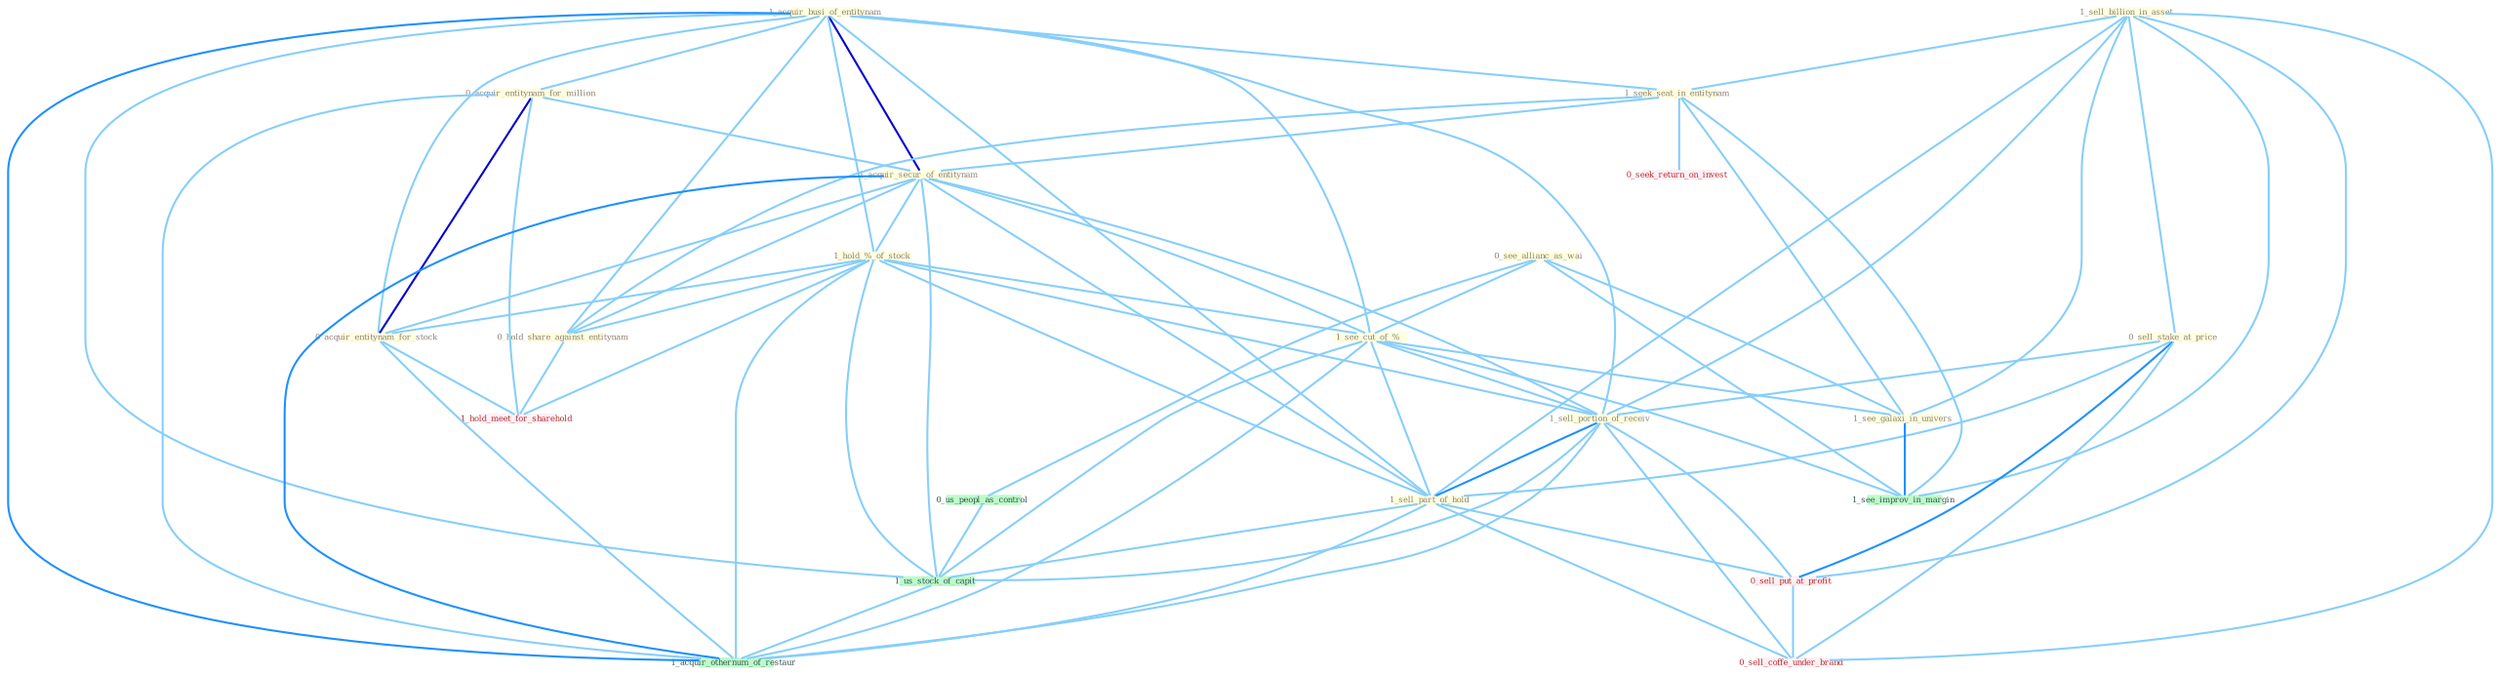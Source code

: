 Graph G{ 
    node
    [shape=polygon,style=filled,width=.5,height=.06,color="#BDFCC9",fixedsize=true,fontsize=4,
    fontcolor="#2f4f4f"];
    {node
    [color="#ffffe0", fontcolor="#8b7d6b"] "1_acquir_busi_of_entitynam " "0_acquir_entitynam_for_million " "0_see_allianc_as_wai " "1_sell_billion_in_asset " "1_seek_seat_in_entitynam " "1_acquir_secur_of_entitynam " "0_sell_stake_at_price " "1_hold_%_of_stock " "1_see_cut_of_% " "1_sell_portion_of_receiv " "1_sell_part_of_hold " "0_acquir_entitynam_for_stock " "1_see_galaxi_in_univers " "0_hold_share_against_entitynam "}
{node [color="#fff0f5", fontcolor="#b22222"] "0_sell_put_at_profit " "0_seek_return_on_invest " "0_sell_coffe_under_brand " "1_hold_meet_for_sharehold "}
edge [color="#B0E2FF"];

	"1_acquir_busi_of_entitynam " -- "0_acquir_entitynam_for_million " [w="1", color="#87cefa" ];
	"1_acquir_busi_of_entitynam " -- "1_seek_seat_in_entitynam " [w="1", color="#87cefa" ];
	"1_acquir_busi_of_entitynam " -- "1_acquir_secur_of_entitynam " [w="3", color="#0000cd" , len=0.6];
	"1_acquir_busi_of_entitynam " -- "1_hold_%_of_stock " [w="1", color="#87cefa" ];
	"1_acquir_busi_of_entitynam " -- "1_see_cut_of_% " [w="1", color="#87cefa" ];
	"1_acquir_busi_of_entitynam " -- "1_sell_portion_of_receiv " [w="1", color="#87cefa" ];
	"1_acquir_busi_of_entitynam " -- "1_sell_part_of_hold " [w="1", color="#87cefa" ];
	"1_acquir_busi_of_entitynam " -- "0_acquir_entitynam_for_stock " [w="1", color="#87cefa" ];
	"1_acquir_busi_of_entitynam " -- "0_hold_share_against_entitynam " [w="1", color="#87cefa" ];
	"1_acquir_busi_of_entitynam " -- "1_us_stock_of_capit " [w="1", color="#87cefa" ];
	"1_acquir_busi_of_entitynam " -- "1_acquir_othernum_of_restaur " [w="2", color="#1e90ff" , len=0.8];
	"0_acquir_entitynam_for_million " -- "1_acquir_secur_of_entitynam " [w="1", color="#87cefa" ];
	"0_acquir_entitynam_for_million " -- "0_acquir_entitynam_for_stock " [w="3", color="#0000cd" , len=0.6];
	"0_acquir_entitynam_for_million " -- "1_hold_meet_for_sharehold " [w="1", color="#87cefa" ];
	"0_acquir_entitynam_for_million " -- "1_acquir_othernum_of_restaur " [w="1", color="#87cefa" ];
	"0_see_allianc_as_wai " -- "1_see_cut_of_% " [w="1", color="#87cefa" ];
	"0_see_allianc_as_wai " -- "1_see_galaxi_in_univers " [w="1", color="#87cefa" ];
	"0_see_allianc_as_wai " -- "0_us_peopl_as_control " [w="1", color="#87cefa" ];
	"0_see_allianc_as_wai " -- "1_see_improv_in_margin " [w="1", color="#87cefa" ];
	"1_sell_billion_in_asset " -- "1_seek_seat_in_entitynam " [w="1", color="#87cefa" ];
	"1_sell_billion_in_asset " -- "0_sell_stake_at_price " [w="1", color="#87cefa" ];
	"1_sell_billion_in_asset " -- "1_sell_portion_of_receiv " [w="1", color="#87cefa" ];
	"1_sell_billion_in_asset " -- "1_sell_part_of_hold " [w="1", color="#87cefa" ];
	"1_sell_billion_in_asset " -- "1_see_galaxi_in_univers " [w="1", color="#87cefa" ];
	"1_sell_billion_in_asset " -- "0_sell_put_at_profit " [w="1", color="#87cefa" ];
	"1_sell_billion_in_asset " -- "1_see_improv_in_margin " [w="1", color="#87cefa" ];
	"1_sell_billion_in_asset " -- "0_sell_coffe_under_brand " [w="1", color="#87cefa" ];
	"1_seek_seat_in_entitynam " -- "1_acquir_secur_of_entitynam " [w="1", color="#87cefa" ];
	"1_seek_seat_in_entitynam " -- "1_see_galaxi_in_univers " [w="1", color="#87cefa" ];
	"1_seek_seat_in_entitynam " -- "0_hold_share_against_entitynam " [w="1", color="#87cefa" ];
	"1_seek_seat_in_entitynam " -- "0_seek_return_on_invest " [w="1", color="#87cefa" ];
	"1_seek_seat_in_entitynam " -- "1_see_improv_in_margin " [w="1", color="#87cefa" ];
	"1_acquir_secur_of_entitynam " -- "1_hold_%_of_stock " [w="1", color="#87cefa" ];
	"1_acquir_secur_of_entitynam " -- "1_see_cut_of_% " [w="1", color="#87cefa" ];
	"1_acquir_secur_of_entitynam " -- "1_sell_portion_of_receiv " [w="1", color="#87cefa" ];
	"1_acquir_secur_of_entitynam " -- "1_sell_part_of_hold " [w="1", color="#87cefa" ];
	"1_acquir_secur_of_entitynam " -- "0_acquir_entitynam_for_stock " [w="1", color="#87cefa" ];
	"1_acquir_secur_of_entitynam " -- "0_hold_share_against_entitynam " [w="1", color="#87cefa" ];
	"1_acquir_secur_of_entitynam " -- "1_us_stock_of_capit " [w="1", color="#87cefa" ];
	"1_acquir_secur_of_entitynam " -- "1_acquir_othernum_of_restaur " [w="2", color="#1e90ff" , len=0.8];
	"0_sell_stake_at_price " -- "1_sell_portion_of_receiv " [w="1", color="#87cefa" ];
	"0_sell_stake_at_price " -- "1_sell_part_of_hold " [w="1", color="#87cefa" ];
	"0_sell_stake_at_price " -- "0_sell_put_at_profit " [w="2", color="#1e90ff" , len=0.8];
	"0_sell_stake_at_price " -- "0_sell_coffe_under_brand " [w="1", color="#87cefa" ];
	"1_hold_%_of_stock " -- "1_see_cut_of_% " [w="1", color="#87cefa" ];
	"1_hold_%_of_stock " -- "1_sell_portion_of_receiv " [w="1", color="#87cefa" ];
	"1_hold_%_of_stock " -- "1_sell_part_of_hold " [w="1", color="#87cefa" ];
	"1_hold_%_of_stock " -- "0_acquir_entitynam_for_stock " [w="1", color="#87cefa" ];
	"1_hold_%_of_stock " -- "0_hold_share_against_entitynam " [w="1", color="#87cefa" ];
	"1_hold_%_of_stock " -- "1_us_stock_of_capit " [w="1", color="#87cefa" ];
	"1_hold_%_of_stock " -- "1_hold_meet_for_sharehold " [w="1", color="#87cefa" ];
	"1_hold_%_of_stock " -- "1_acquir_othernum_of_restaur " [w="1", color="#87cefa" ];
	"1_see_cut_of_% " -- "1_sell_portion_of_receiv " [w="1", color="#87cefa" ];
	"1_see_cut_of_% " -- "1_sell_part_of_hold " [w="1", color="#87cefa" ];
	"1_see_cut_of_% " -- "1_see_galaxi_in_univers " [w="1", color="#87cefa" ];
	"1_see_cut_of_% " -- "1_us_stock_of_capit " [w="1", color="#87cefa" ];
	"1_see_cut_of_% " -- "1_see_improv_in_margin " [w="1", color="#87cefa" ];
	"1_see_cut_of_% " -- "1_acquir_othernum_of_restaur " [w="1", color="#87cefa" ];
	"1_sell_portion_of_receiv " -- "1_sell_part_of_hold " [w="2", color="#1e90ff" , len=0.8];
	"1_sell_portion_of_receiv " -- "0_sell_put_at_profit " [w="1", color="#87cefa" ];
	"1_sell_portion_of_receiv " -- "1_us_stock_of_capit " [w="1", color="#87cefa" ];
	"1_sell_portion_of_receiv " -- "0_sell_coffe_under_brand " [w="1", color="#87cefa" ];
	"1_sell_portion_of_receiv " -- "1_acquir_othernum_of_restaur " [w="1", color="#87cefa" ];
	"1_sell_part_of_hold " -- "0_sell_put_at_profit " [w="1", color="#87cefa" ];
	"1_sell_part_of_hold " -- "1_us_stock_of_capit " [w="1", color="#87cefa" ];
	"1_sell_part_of_hold " -- "0_sell_coffe_under_brand " [w="1", color="#87cefa" ];
	"1_sell_part_of_hold " -- "1_acquir_othernum_of_restaur " [w="1", color="#87cefa" ];
	"0_acquir_entitynam_for_stock " -- "1_hold_meet_for_sharehold " [w="1", color="#87cefa" ];
	"0_acquir_entitynam_for_stock " -- "1_acquir_othernum_of_restaur " [w="1", color="#87cefa" ];
	"1_see_galaxi_in_univers " -- "1_see_improv_in_margin " [w="2", color="#1e90ff" , len=0.8];
	"0_hold_share_against_entitynam " -- "1_hold_meet_for_sharehold " [w="1", color="#87cefa" ];
	"0_us_peopl_as_control " -- "1_us_stock_of_capit " [w="1", color="#87cefa" ];
	"0_sell_put_at_profit " -- "0_sell_coffe_under_brand " [w="1", color="#87cefa" ];
	"1_us_stock_of_capit " -- "1_acquir_othernum_of_restaur " [w="1", color="#87cefa" ];
}